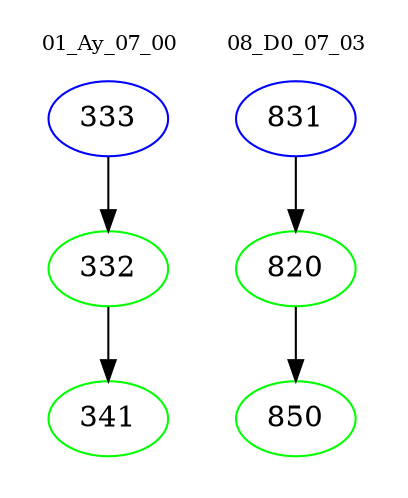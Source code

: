digraph{
subgraph cluster_0 {
color = white
label = "01_Ay_07_00";
fontsize=10;
T0_333 [label="333", color="blue"]
T0_333 -> T0_332 [color="black"]
T0_332 [label="332", color="green"]
T0_332 -> T0_341 [color="black"]
T0_341 [label="341", color="green"]
}
subgraph cluster_1 {
color = white
label = "08_D0_07_03";
fontsize=10;
T1_831 [label="831", color="blue"]
T1_831 -> T1_820 [color="black"]
T1_820 [label="820", color="green"]
T1_820 -> T1_850 [color="black"]
T1_850 [label="850", color="green"]
}
}
